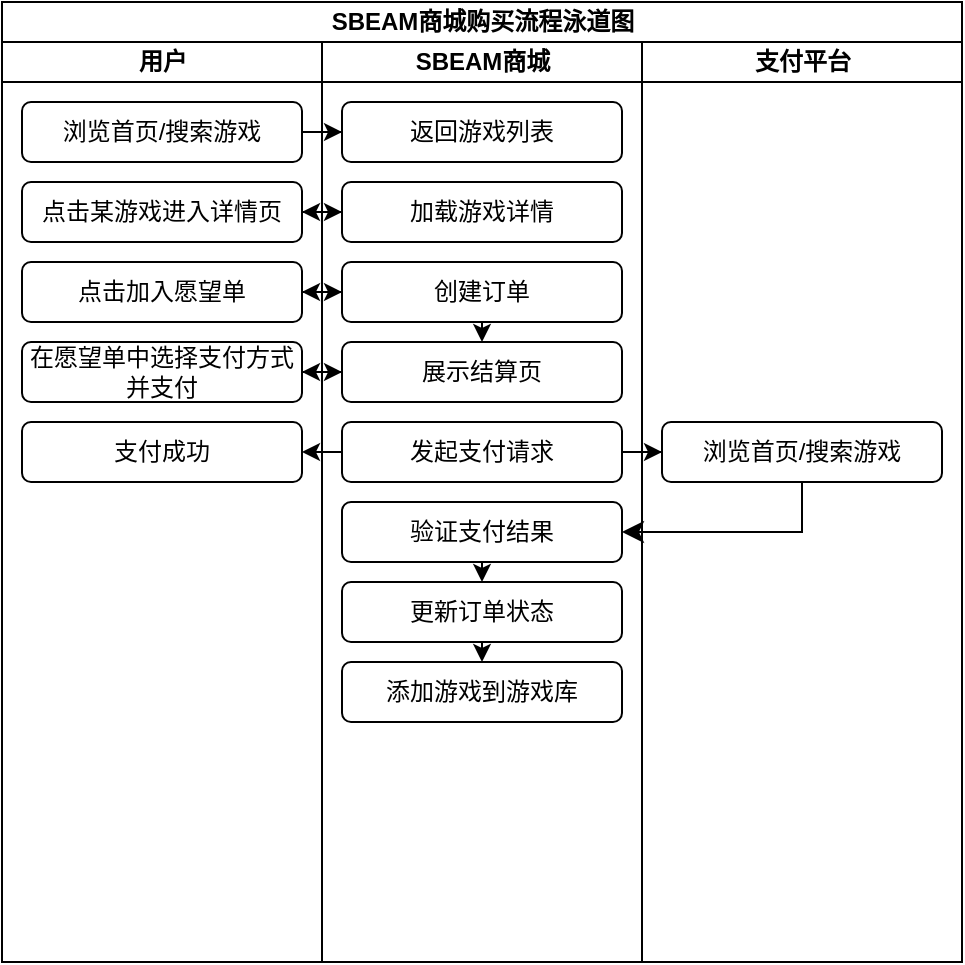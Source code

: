 <mxfile version="26.1.1">
  <diagram name="第 1 页" id="Jove_QFSc6au4DYaYupq">
    <mxGraphModel dx="537" dy="901" grid="1" gridSize="10" guides="1" tooltips="1" connect="1" arrows="1" fold="1" page="1" pageScale="1" pageWidth="827" pageHeight="1169" math="0" shadow="0">
      <root>
        <mxCell id="0" />
        <mxCell id="1" parent="0" />
        <mxCell id="rd879yIeKa1yKaVDrpLS-1" value="SBEAM商城购买流程泳道图" style="swimlane;childLayout=stackLayout;resizeParent=1;resizeParentMax=0;startSize=20;html=1;" vertex="1" parent="1">
          <mxGeometry x="330" y="140" width="480" height="480" as="geometry" />
        </mxCell>
        <mxCell id="rd879yIeKa1yKaVDrpLS-2" value="用户" style="swimlane;startSize=20;html=1;" vertex="1" parent="rd879yIeKa1yKaVDrpLS-1">
          <mxGeometry y="20" width="160" height="460" as="geometry" />
        </mxCell>
        <mxCell id="rd879yIeKa1yKaVDrpLS-5" value="浏览首页/搜索游戏" style="rounded=1;whiteSpace=wrap;html=1;" vertex="1" parent="rd879yIeKa1yKaVDrpLS-2">
          <mxGeometry x="10" y="30" width="140" height="30" as="geometry" />
        </mxCell>
        <mxCell id="rd879yIeKa1yKaVDrpLS-7" value="点击某游戏进入详情页" style="rounded=1;whiteSpace=wrap;html=1;" vertex="1" parent="rd879yIeKa1yKaVDrpLS-2">
          <mxGeometry x="10" y="70" width="140" height="30" as="geometry" />
        </mxCell>
        <mxCell id="rd879yIeKa1yKaVDrpLS-8" value="点击加入愿望单" style="rounded=1;whiteSpace=wrap;html=1;" vertex="1" parent="rd879yIeKa1yKaVDrpLS-2">
          <mxGeometry x="10" y="110" width="140" height="30" as="geometry" />
        </mxCell>
        <mxCell id="rd879yIeKa1yKaVDrpLS-9" value="在愿望单中选择支付方式并支付" style="rounded=1;whiteSpace=wrap;html=1;" vertex="1" parent="rd879yIeKa1yKaVDrpLS-2">
          <mxGeometry x="10" y="150" width="140" height="30" as="geometry" />
        </mxCell>
        <mxCell id="rd879yIeKa1yKaVDrpLS-10" value="支付成功" style="rounded=1;whiteSpace=wrap;html=1;" vertex="1" parent="rd879yIeKa1yKaVDrpLS-2">
          <mxGeometry x="10" y="190" width="140" height="30" as="geometry" />
        </mxCell>
        <mxCell id="rd879yIeKa1yKaVDrpLS-3" value="SBEAM商城" style="swimlane;startSize=20;html=1;" vertex="1" parent="rd879yIeKa1yKaVDrpLS-1">
          <mxGeometry x="160" y="20" width="160" height="460" as="geometry" />
        </mxCell>
        <mxCell id="rd879yIeKa1yKaVDrpLS-11" value="返回游戏列表" style="rounded=1;whiteSpace=wrap;html=1;" vertex="1" parent="rd879yIeKa1yKaVDrpLS-3">
          <mxGeometry x="10" y="30" width="140" height="30" as="geometry" />
        </mxCell>
        <mxCell id="rd879yIeKa1yKaVDrpLS-13" value="加载游戏详情" style="rounded=1;whiteSpace=wrap;html=1;" vertex="1" parent="rd879yIeKa1yKaVDrpLS-3">
          <mxGeometry x="10" y="70" width="140" height="30" as="geometry" />
        </mxCell>
        <mxCell id="rd879yIeKa1yKaVDrpLS-14" value="创建订单" style="rounded=1;whiteSpace=wrap;html=1;" vertex="1" parent="rd879yIeKa1yKaVDrpLS-3">
          <mxGeometry x="10" y="110" width="140" height="30" as="geometry" />
        </mxCell>
        <mxCell id="rd879yIeKa1yKaVDrpLS-15" value="展示结算页" style="rounded=1;whiteSpace=wrap;html=1;" vertex="1" parent="rd879yIeKa1yKaVDrpLS-3">
          <mxGeometry x="10" y="150" width="140" height="30" as="geometry" />
        </mxCell>
        <mxCell id="rd879yIeKa1yKaVDrpLS-16" value="发起支付请求" style="rounded=1;whiteSpace=wrap;html=1;" vertex="1" parent="rd879yIeKa1yKaVDrpLS-3">
          <mxGeometry x="10" y="190" width="140" height="30" as="geometry" />
        </mxCell>
        <mxCell id="rd879yIeKa1yKaVDrpLS-17" value="验证支付结果" style="rounded=1;whiteSpace=wrap;html=1;" vertex="1" parent="rd879yIeKa1yKaVDrpLS-3">
          <mxGeometry x="10" y="230" width="140" height="30" as="geometry" />
        </mxCell>
        <mxCell id="rd879yIeKa1yKaVDrpLS-18" value="更新订单状态" style="rounded=1;whiteSpace=wrap;html=1;" vertex="1" parent="rd879yIeKa1yKaVDrpLS-3">
          <mxGeometry x="10" y="270" width="140" height="30" as="geometry" />
        </mxCell>
        <mxCell id="rd879yIeKa1yKaVDrpLS-19" value="添加游戏到游戏库" style="rounded=1;whiteSpace=wrap;html=1;" vertex="1" parent="rd879yIeKa1yKaVDrpLS-3">
          <mxGeometry x="10" y="310" width="140" height="30" as="geometry" />
        </mxCell>
        <mxCell id="rd879yIeKa1yKaVDrpLS-32" value="" style="endArrow=classic;html=1;rounded=0;entryX=0.5;entryY=0;entryDx=0;entryDy=0;exitX=0.5;exitY=1;exitDx=0;exitDy=0;" edge="1" parent="rd879yIeKa1yKaVDrpLS-3" source="rd879yIeKa1yKaVDrpLS-17" target="rd879yIeKa1yKaVDrpLS-18">
          <mxGeometry width="50" height="50" relative="1" as="geometry">
            <mxPoint x="290" y="380" as="sourcePoint" />
            <mxPoint x="90" y="280" as="targetPoint" />
            <Array as="points" />
          </mxGeometry>
        </mxCell>
        <mxCell id="rd879yIeKa1yKaVDrpLS-33" value="" style="endArrow=classic;html=1;rounded=0;entryX=0.5;entryY=0;entryDx=0;entryDy=0;exitX=0.5;exitY=1;exitDx=0;exitDy=0;" edge="1" parent="rd879yIeKa1yKaVDrpLS-3" source="rd879yIeKa1yKaVDrpLS-18" target="rd879yIeKa1yKaVDrpLS-19">
          <mxGeometry width="50" height="50" relative="1" as="geometry">
            <mxPoint x="90" y="270" as="sourcePoint" />
            <mxPoint x="90" y="280" as="targetPoint" />
            <Array as="points" />
          </mxGeometry>
        </mxCell>
        <mxCell id="rd879yIeKa1yKaVDrpLS-34" value="" style="endArrow=classic;html=1;rounded=0;entryX=0.5;entryY=0;entryDx=0;entryDy=0;exitX=0.5;exitY=1;exitDx=0;exitDy=0;" edge="1" parent="rd879yIeKa1yKaVDrpLS-3" source="rd879yIeKa1yKaVDrpLS-14" target="rd879yIeKa1yKaVDrpLS-15">
          <mxGeometry width="50" height="50" relative="1" as="geometry">
            <mxPoint x="100" y="280" as="sourcePoint" />
            <mxPoint x="100" y="290" as="targetPoint" />
            <Array as="points" />
          </mxGeometry>
        </mxCell>
        <mxCell id="rd879yIeKa1yKaVDrpLS-4" value="支付平台" style="swimlane;startSize=20;html=1;" vertex="1" parent="rd879yIeKa1yKaVDrpLS-1">
          <mxGeometry x="320" y="20" width="160" height="460" as="geometry" />
        </mxCell>
        <mxCell id="rd879yIeKa1yKaVDrpLS-12" value="浏览首页/搜索游戏" style="rounded=1;whiteSpace=wrap;html=1;" vertex="1" parent="rd879yIeKa1yKaVDrpLS-4">
          <mxGeometry x="10" y="190" width="140" height="30" as="geometry" />
        </mxCell>
        <mxCell id="rd879yIeKa1yKaVDrpLS-21" style="edgeStyle=orthogonalEdgeStyle;rounded=0;orthogonalLoop=1;jettySize=auto;html=1;" edge="1" parent="rd879yIeKa1yKaVDrpLS-1" source="rd879yIeKa1yKaVDrpLS-5" target="rd879yIeKa1yKaVDrpLS-11">
          <mxGeometry relative="1" as="geometry" />
        </mxCell>
        <mxCell id="rd879yIeKa1yKaVDrpLS-23" style="edgeStyle=orthogonalEdgeStyle;rounded=0;orthogonalLoop=1;jettySize=auto;html=1;entryX=0;entryY=0.5;entryDx=0;entryDy=0;" edge="1" parent="rd879yIeKa1yKaVDrpLS-1" source="rd879yIeKa1yKaVDrpLS-7" target="rd879yIeKa1yKaVDrpLS-13">
          <mxGeometry relative="1" as="geometry" />
        </mxCell>
        <mxCell id="rd879yIeKa1yKaVDrpLS-24" style="edgeStyle=orthogonalEdgeStyle;rounded=0;orthogonalLoop=1;jettySize=auto;html=1;" edge="1" parent="rd879yIeKa1yKaVDrpLS-1" source="rd879yIeKa1yKaVDrpLS-8" target="rd879yIeKa1yKaVDrpLS-14">
          <mxGeometry relative="1" as="geometry" />
        </mxCell>
        <mxCell id="rd879yIeKa1yKaVDrpLS-25" style="edgeStyle=orthogonalEdgeStyle;rounded=0;orthogonalLoop=1;jettySize=auto;html=1;" edge="1" parent="rd879yIeKa1yKaVDrpLS-1" source="rd879yIeKa1yKaVDrpLS-9" target="rd879yIeKa1yKaVDrpLS-15">
          <mxGeometry relative="1" as="geometry" />
        </mxCell>
        <mxCell id="rd879yIeKa1yKaVDrpLS-27" style="edgeStyle=orthogonalEdgeStyle;rounded=0;orthogonalLoop=1;jettySize=auto;html=1;" edge="1" parent="rd879yIeKa1yKaVDrpLS-1" source="rd879yIeKa1yKaVDrpLS-16" target="rd879yIeKa1yKaVDrpLS-12">
          <mxGeometry relative="1" as="geometry" />
        </mxCell>
        <mxCell id="rd879yIeKa1yKaVDrpLS-31" value="" style="edgeStyle=segmentEdgeStyle;endArrow=classic;html=1;curved=0;rounded=0;endSize=8;startSize=8;exitX=0.5;exitY=1;exitDx=0;exitDy=0;entryX=1;entryY=0.5;entryDx=0;entryDy=0;" edge="1" parent="rd879yIeKa1yKaVDrpLS-1" source="rd879yIeKa1yKaVDrpLS-12" target="rd879yIeKa1yKaVDrpLS-17">
          <mxGeometry width="50" height="50" relative="1" as="geometry">
            <mxPoint x="430" y="280" as="sourcePoint" />
            <mxPoint x="320" y="300" as="targetPoint" />
            <Array as="points">
              <mxPoint x="400" y="265" />
            </Array>
          </mxGeometry>
        </mxCell>
        <mxCell id="rd879yIeKa1yKaVDrpLS-35" style="edgeStyle=orthogonalEdgeStyle;rounded=0;orthogonalLoop=1;jettySize=auto;html=1;" edge="1" parent="rd879yIeKa1yKaVDrpLS-1" source="rd879yIeKa1yKaVDrpLS-13" target="rd879yIeKa1yKaVDrpLS-7">
          <mxGeometry relative="1" as="geometry" />
        </mxCell>
        <mxCell id="rd879yIeKa1yKaVDrpLS-36" style="edgeStyle=orthogonalEdgeStyle;rounded=0;orthogonalLoop=1;jettySize=auto;html=1;" edge="1" parent="rd879yIeKa1yKaVDrpLS-1" source="rd879yIeKa1yKaVDrpLS-14" target="rd879yIeKa1yKaVDrpLS-8">
          <mxGeometry relative="1" as="geometry" />
        </mxCell>
        <mxCell id="rd879yIeKa1yKaVDrpLS-37" style="edgeStyle=orthogonalEdgeStyle;rounded=0;orthogonalLoop=1;jettySize=auto;html=1;" edge="1" parent="rd879yIeKa1yKaVDrpLS-1" source="rd879yIeKa1yKaVDrpLS-15" target="rd879yIeKa1yKaVDrpLS-9">
          <mxGeometry relative="1" as="geometry" />
        </mxCell>
        <mxCell id="rd879yIeKa1yKaVDrpLS-38" style="edgeStyle=orthogonalEdgeStyle;rounded=0;orthogonalLoop=1;jettySize=auto;html=1;exitX=0;exitY=0.5;exitDx=0;exitDy=0;entryX=1;entryY=0.5;entryDx=0;entryDy=0;" edge="1" parent="rd879yIeKa1yKaVDrpLS-1" source="rd879yIeKa1yKaVDrpLS-16" target="rd879yIeKa1yKaVDrpLS-10">
          <mxGeometry relative="1" as="geometry" />
        </mxCell>
      </root>
    </mxGraphModel>
  </diagram>
</mxfile>
